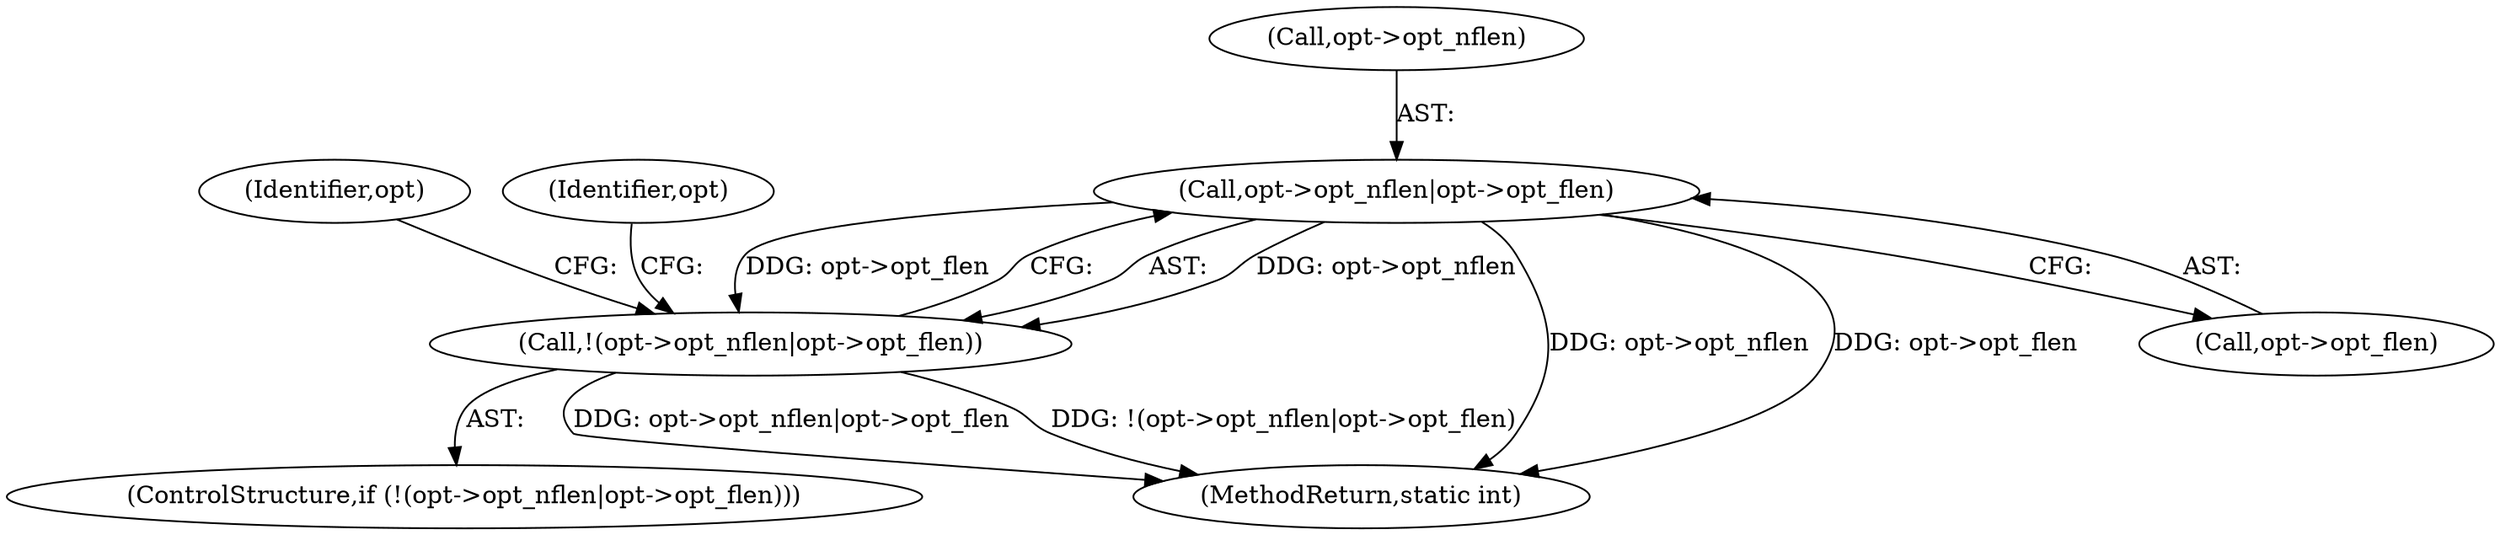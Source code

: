 digraph "0_linux_45f6fad84cc305103b28d73482b344d7f5b76f39_13@pointer" {
"1000445" [label="(Call,opt->opt_nflen|opt->opt_flen)"];
"1000444" [label="(Call,!(opt->opt_nflen|opt->opt_flen))"];
"1000453" [label="(Identifier,opt)"];
"1000446" [label="(Call,opt->opt_nflen)"];
"1000747" [label="(MethodReturn,static int)"];
"1000443" [label="(ControlStructure,if (!(opt->opt_nflen|opt->opt_flen)))"];
"1000445" [label="(Call,opt->opt_nflen|opt->opt_flen)"];
"1000444" [label="(Call,!(opt->opt_nflen|opt->opt_flen))"];
"1000457" [label="(Identifier,opt)"];
"1000449" [label="(Call,opt->opt_flen)"];
"1000445" -> "1000444"  [label="AST: "];
"1000445" -> "1000449"  [label="CFG: "];
"1000446" -> "1000445"  [label="AST: "];
"1000449" -> "1000445"  [label="AST: "];
"1000444" -> "1000445"  [label="CFG: "];
"1000445" -> "1000747"  [label="DDG: opt->opt_nflen"];
"1000445" -> "1000747"  [label="DDG: opt->opt_flen"];
"1000445" -> "1000444"  [label="DDG: opt->opt_nflen"];
"1000445" -> "1000444"  [label="DDG: opt->opt_flen"];
"1000444" -> "1000443"  [label="AST: "];
"1000453" -> "1000444"  [label="CFG: "];
"1000457" -> "1000444"  [label="CFG: "];
"1000444" -> "1000747"  [label="DDG: opt->opt_nflen|opt->opt_flen"];
"1000444" -> "1000747"  [label="DDG: !(opt->opt_nflen|opt->opt_flen)"];
}
